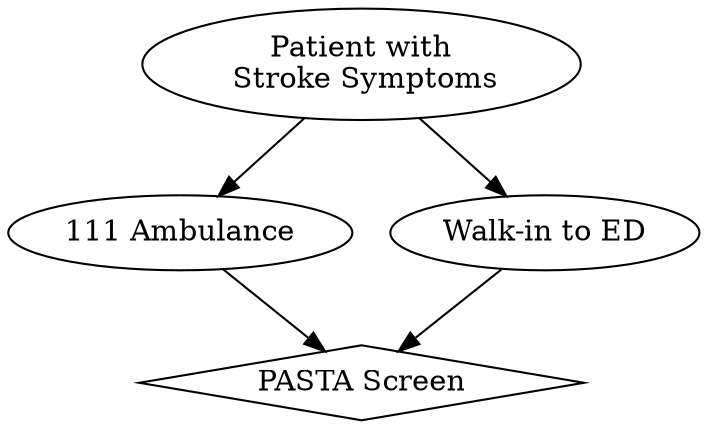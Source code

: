 digraph hyperacute_stroke {
  
  graph [overlap = true, fontsize = 10]
  
  node [shape = oval]
  pt_with_symptoms[label="Patient with\n Stroke Symptoms"]
  ambulance[label="111 Ambulance"]
  walkin[label="Walk-in to ED"]
  pasta[label="PASTA Screen", shape="diamond"]
  
  pt_with_symptoms -> { ambulance walkin } -> pasta
}
